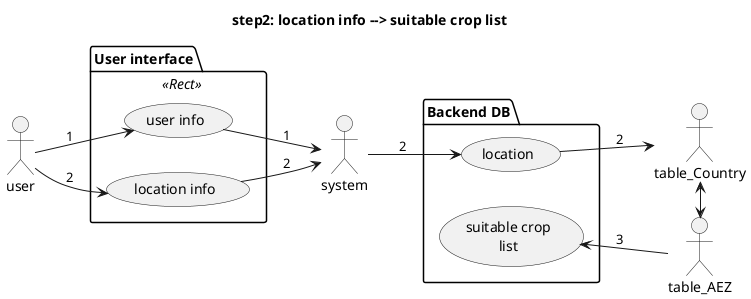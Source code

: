 @startuml
left to right direction

title step2: location info --> suitable crop list

actor :user: as user
actor :system: as admin
actor :table_AEZ: as table1
actor :table_Country: as table2

  package "User interface" <<Rect>> {
      user --> (user info):"1"
      (user info) --> admin:"1"
      user --> (location info):"2"
      (location info) --> admin:"2"
  }

  package "Backend DB" {
    admin --> (location):"2"
    (location) --> table2:"2"
    table2 <-> table1
    (suitable crop\nlist) <-- table1:"3"
  }


@enduml
